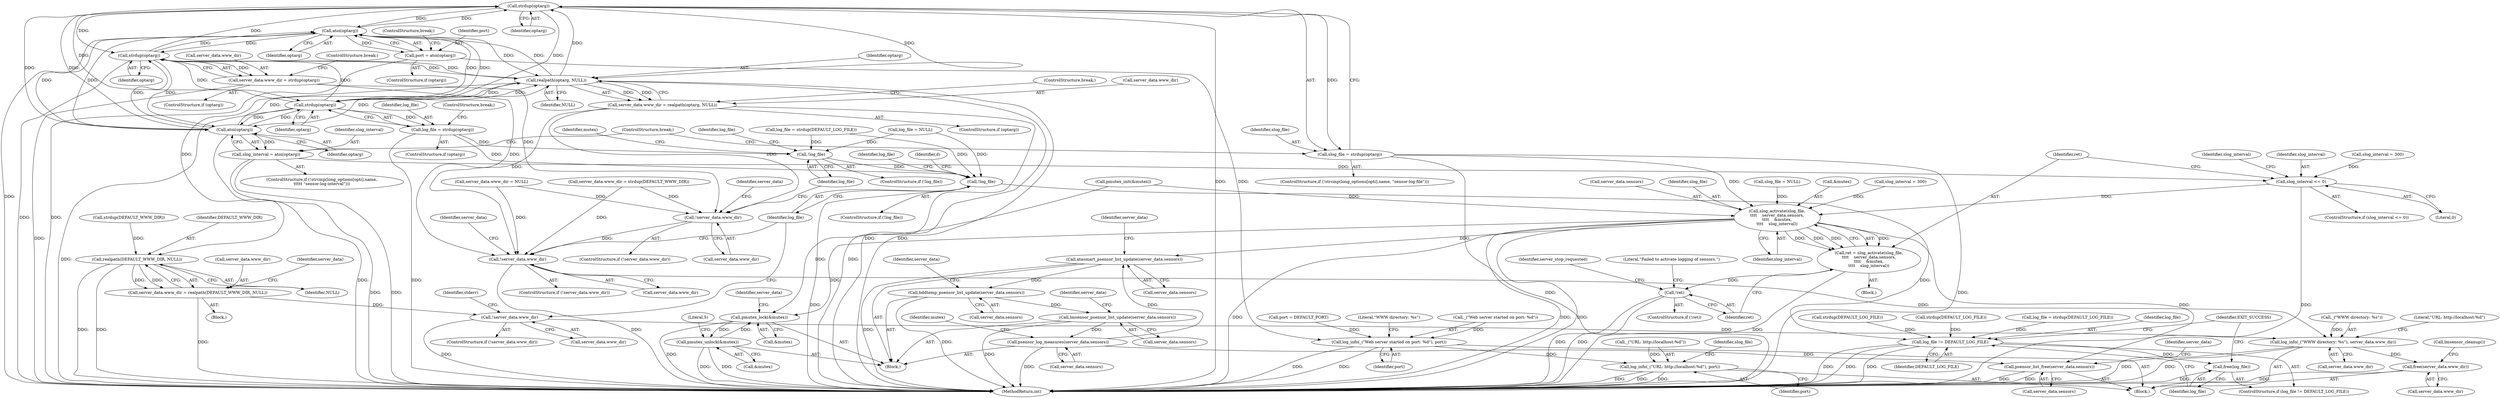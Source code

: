 digraph "0_wpitchoune_8b10426dcc0246c1712a99460dd470dcb1cc4d9c_0@API" {
"1000229" [label="(Call,strdup(optarg))"];
"1000186" [label="(Call,atoi(optarg))"];
"1000178" [label="(Call,strdup(optarg))"];
"1000229" [label="(Call,strdup(optarg))"];
"1000201" [label="(Call,realpath(optarg, NULL))"];
"1000214" [label="(Call,strdup(optarg))"];
"1000243" [label="(Call,atoi(optarg))"];
"1000174" [label="(Call,server_data.www_dir = strdup(optarg))"];
"1000267" [label="(Call,!server_data.www_dir)"];
"1000290" [label="(Call,!server_data.www_dir)"];
"1000334" [label="(Call,log_info(_(\"WWW directory: %s\"), server_data.www_dir))"];
"1000418" [label="(Call,free(server_data.www_dir))"];
"1000184" [label="(Call,port = atoi(optarg))"];
"1000330" [label="(Call,log_info(_(\"Web server started on port: %d\"), port))"];
"1000340" [label="(Call,log_info(_(\"URL: http://localhost:%d\"), port))"];
"1000197" [label="(Call,server_data.www_dir = realpath(optarg, NULL))"];
"1000212" [label="(Call,log_file = strdup(optarg))"];
"1000278" [label="(Call,!log_file)"];
"1000315" [label="(Call,!log_file)"];
"1000425" [label="(Call,log_file != DEFAULT_LOG_FILE)"];
"1000428" [label="(Call,free(log_file))"];
"1000227" [label="(Call,slog_file = strdup(optarg))"];
"1000356" [label="(Call,slog_activate(slog_file,\n\t\t\t\t    server_data.sensors,\n\t\t\t\t    &mutex,\n\t\t\t\t    slog_interval))"];
"1000354" [label="(Call,ret = slog_activate(slog_file,\n\t\t\t\t    server_data.sensors,\n\t\t\t\t    &mutex,\n\t\t\t\t    slog_interval))"];
"1000365" [label="(Call,!ret)"];
"1000374" [label="(Call,pmutex_lock(&mutex))"];
"1000402" [label="(Call,pmutex_unlock(&mutex))"];
"1000386" [label="(Call,atasmart_psensor_list_update(server_data.sensors))"];
"1000390" [label="(Call,hddtemp_psensor_list_update(server_data.sensors))"];
"1000394" [label="(Call,lmsensor_psensor_list_update(server_data.sensors))"];
"1000398" [label="(Call,psensor_log_measures(server_data.sensors))"];
"1000410" [label="(Call,psensor_list_free(server_data.sensors))"];
"1000241" [label="(Call,slog_interval = atoi(optarg))"];
"1000348" [label="(Call,slog_interval <= 0)"];
"1000299" [label="(Call,realpath(DEFAULT_WWW_DIR, NULL))"];
"1000295" [label="(Call,server_data.www_dir = realpath(DEFAULT_WWW_DIR, NULL))"];
"1000303" [label="(Call,!server_data.www_dir)"];
"1000182" [label="(ControlStructure,if (optarg))"];
"1000242" [label="(Identifier,slog_interval)"];
"1000243" [label="(Call,atoi(optarg))"];
"1000349" [label="(Identifier,slog_interval)"];
"1000315" [label="(Call,!log_file)"];
"1000314" [label="(ControlStructure,if (!log_file))"];
"1000186" [label="(Call,atoi(optarg))"];
"1000273" [label="(Identifier,server_data)"];
"1000232" [label="(ControlStructure,if (!strcmp(long_options[opti].name,\n\t\t\t\t\t \"sensor-log-interval\")))"];
"1000422" [label="(Call,lmsensor_cleanup())"];
"1000212" [label="(Call,log_file = strdup(optarg))"];
"1000386" [label="(Call,atasmart_psensor_list_update(server_data.sensors))"];
"1000373" [label="(Block,)"];
"1000380" [label="(Identifier,server_data)"];
"1000301" [label="(Identifier,NULL)"];
"1000277" [label="(ControlStructure,if (!log_file))"];
"1000213" [label="(Identifier,log_file)"];
"1000210" [label="(ControlStructure,if (optarg))"];
"1000290" [label="(Call,!server_data.www_dir)"];
"1000271" [label="(Call,server_data.www_dir = strdup(DEFAULT_WWW_DIR))"];
"1000390" [label="(Call,hddtemp_psensor_list_update(server_data.sensors))"];
"1000346" [label="(Block,)"];
"1000404" [label="(Identifier,mutex)"];
"1000178" [label="(Call,strdup(optarg))"];
"1000410" [label="(Call,psensor_list_free(server_data.sensors))"];
"1000402" [label="(Call,pmutex_unlock(&mutex))"];
"1000304" [label="(Call,server_data.www_dir)"];
"1000228" [label="(Identifier,slog_file)"];
"1000275" [label="(Call,strdup(DEFAULT_WWW_DIR))"];
"1000241" [label="(Call,slog_interval = atoi(optarg))"];
"1000426" [label="(Identifier,log_file)"];
"1000195" [label="(ControlStructure,if (optarg))"];
"1000179" [label="(Identifier,optarg)"];
"1000145" [label="(Call,slog_interval = 300)"];
"1000356" [label="(Call,slog_activate(slog_file,\n\t\t\t\t    server_data.sensors,\n\t\t\t\t    &mutex,\n\t\t\t\t    slog_interval))"];
"1000431" [label="(Identifier,EXIT_SUCCESS)"];
"1000395" [label="(Call,server_data.sensors)"];
"1000352" [label="(Identifier,slog_interval)"];
"1000227" [label="(Call,slog_file = strdup(optarg))"];
"1000319" [label="(Call,strdup(DEFAULT_LOG_FILE))"];
"1000334" [label="(Call,log_info(_(\"WWW directory: %s\"), server_data.www_dir))"];
"1000335" [label="(Call,_(\"WWW directory: %s\"))"];
"1000297" [label="(Identifier,server_data)"];
"1000291" [label="(Call,server_data.www_dir)"];
"1000331" [label="(Call,_(\"Web server started on port: %d\"))"];
"1000398" [label="(Call,psensor_log_measures(server_data.sensors))"];
"1000215" [label="(Identifier,optarg)"];
"1000323" [label="(Identifier,d)"];
"1000340" [label="(Call,log_info(_(\"URL: http://localhost:%d\"), port))"];
"1000432" [label="(MethodReturn,int)"];
"1000142" [label="(Call,slog_file = NULL)"];
"1000406" [label="(Literal,5)"];
"1000309" [label="(Identifier,stderr)"];
"1000216" [label="(ControlStructure,break;)"];
"1000245" [label="(ControlStructure,break;)"];
"1000375" [label="(Call,&mutex)"];
"1000341" [label="(Call,_(\"URL: http://localhost:%d\"))"];
"1000428" [label="(Call,free(log_file))"];
"1000244" [label="(Identifier,optarg)"];
"1000400" [label="(Identifier,server_data)"];
"1000365" [label="(Call,!ret)"];
"1000343" [label="(Identifier,port)"];
"1000361" [label="(Call,&mutex)"];
"1000351" [label="(Call,slog_interval = 300)"];
"1000425" [label="(Call,log_file != DEFAULT_LOG_FILE)"];
"1000318" [label="(Identifier,log_file)"];
"1000296" [label="(Call,server_data.www_dir)"];
"1000279" [label="(Identifier,log_file)"];
"1000348" [label="(Call,slog_interval <= 0)"];
"1000387" [label="(Call,server_data.sensors)"];
"1000175" [label="(Call,server_data.www_dir)"];
"1000330" [label="(Call,log_info(_(\"Web server started on port: %d\"), port))"];
"1000427" [label="(Identifier,DEFAULT_LOG_FILE)"];
"1000345" [label="(Identifier,slog_file)"];
"1000281" [label="(Identifier,log_file)"];
"1000294" [label="(Block,)"];
"1000372" [label="(Identifier,server_stop_requested)"];
"1000303" [label="(Call,!server_data.www_dir)"];
"1000104" [label="(Block,)"];
"1000204" [label="(ControlStructure,break;)"];
"1000305" [label="(Identifier,server_data)"];
"1000337" [label="(Call,server_data.www_dir)"];
"1000148" [label="(Call,port = DEFAULT_PORT)"];
"1000289" [label="(ControlStructure,if (!server_data.www_dir))"];
"1000354" [label="(Call,ret = slog_activate(slog_file,\n\t\t\t\t    server_data.sensors,\n\t\t\t\t    &mutex,\n\t\t\t\t    slog_interval))"];
"1000230" [label="(Identifier,optarg)"];
"1000299" [label="(Call,realpath(DEFAULT_WWW_DIR, NULL))"];
"1000300" [label="(Identifier,DEFAULT_WWW_DIR)"];
"1000127" [label="(Call,server_data.www_dir = NULL)"];
"1000282" [label="(Call,strdup(DEFAULT_LOG_FILE))"];
"1000347" [label="(ControlStructure,if (slog_interval <= 0))"];
"1000268" [label="(Call,server_data.www_dir)"];
"1000358" [label="(Call,server_data.sensors)"];
"1000280" [label="(Call,log_file = strdup(DEFAULT_LOG_FILE))"];
"1000174" [label="(Call,server_data.www_dir = strdup(optarg))"];
"1000317" [label="(Call,log_file = strdup(DEFAULT_LOG_FILE))"];
"1000336" [label="(Literal,\"WWW directory: %s\")"];
"1000394" [label="(Call,lmsensor_psensor_list_update(server_data.sensors))"];
"1000403" [label="(Call,&mutex)"];
"1000342" [label="(Literal,\"URL: http://localhost:%d\")"];
"1000392" [label="(Identifier,server_data)"];
"1000364" [label="(ControlStructure,if (!ret))"];
"1000369" [label="(Literal,\"Failed to activate logging of sensors.\")"];
"1000278" [label="(Call,!log_file)"];
"1000197" [label="(Call,server_data.www_dir = realpath(optarg, NULL))"];
"1000139" [label="(Call,log_file = NULL)"];
"1000188" [label="(ControlStructure,break;)"];
"1000198" [label="(Call,server_data.www_dir)"];
"1000355" [label="(Identifier,ret)"];
"1000374" [label="(Call,pmutex_lock(&mutex))"];
"1000316" [label="(Identifier,log_file)"];
"1000267" [label="(Call,!server_data.www_dir)"];
"1000411" [label="(Call,server_data.sensors)"];
"1000424" [label="(ControlStructure,if (log_file != DEFAULT_LOG_FILE))"];
"1000416" [label="(Identifier,server_data)"];
"1000180" [label="(ControlStructure,break;)"];
"1000284" [label="(Call,pmutex_init(&mutex))"];
"1000295" [label="(Call,server_data.www_dir = realpath(DEFAULT_WWW_DIR, NULL))"];
"1000286" [label="(Identifier,mutex)"];
"1000184" [label="(Call,port = atoi(optarg))"];
"1000418" [label="(Call,free(server_data.www_dir))"];
"1000214" [label="(Call,strdup(optarg))"];
"1000203" [label="(Identifier,NULL)"];
"1000391" [label="(Call,server_data.sensors)"];
"1000419" [label="(Call,server_data.www_dir)"];
"1000396" [label="(Identifier,server_data)"];
"1000229" [label="(Call,strdup(optarg))"];
"1000266" [label="(ControlStructure,if (!server_data.www_dir))"];
"1000187" [label="(Identifier,optarg)"];
"1000429" [label="(Identifier,log_file)"];
"1000202" [label="(Identifier,optarg)"];
"1000350" [label="(Literal,0)"];
"1000399" [label="(Call,server_data.sensors)"];
"1000201" [label="(Call,realpath(optarg, NULL))"];
"1000357" [label="(Identifier,slog_file)"];
"1000333" [label="(Identifier,port)"];
"1000218" [label="(ControlStructure,if (!strcmp(long_options[opti].name, \"sensor-log-file\")))"];
"1000172" [label="(ControlStructure,if (optarg))"];
"1000185" [label="(Identifier,port)"];
"1000363" [label="(Identifier,slog_interval)"];
"1000302" [label="(ControlStructure,if (!server_data.www_dir))"];
"1000366" [label="(Identifier,ret)"];
"1000229" -> "1000227"  [label="AST: "];
"1000229" -> "1000230"  [label="CFG: "];
"1000230" -> "1000229"  [label="AST: "];
"1000227" -> "1000229"  [label="CFG: "];
"1000229" -> "1000432"  [label="DDG: "];
"1000229" -> "1000178"  [label="DDG: "];
"1000229" -> "1000186"  [label="DDG: "];
"1000229" -> "1000201"  [label="DDG: "];
"1000229" -> "1000214"  [label="DDG: "];
"1000229" -> "1000227"  [label="DDG: "];
"1000186" -> "1000229"  [label="DDG: "];
"1000178" -> "1000229"  [label="DDG: "];
"1000201" -> "1000229"  [label="DDG: "];
"1000214" -> "1000229"  [label="DDG: "];
"1000243" -> "1000229"  [label="DDG: "];
"1000229" -> "1000243"  [label="DDG: "];
"1000186" -> "1000184"  [label="AST: "];
"1000186" -> "1000187"  [label="CFG: "];
"1000187" -> "1000186"  [label="AST: "];
"1000184" -> "1000186"  [label="CFG: "];
"1000186" -> "1000432"  [label="DDG: "];
"1000186" -> "1000178"  [label="DDG: "];
"1000186" -> "1000184"  [label="DDG: "];
"1000178" -> "1000186"  [label="DDG: "];
"1000201" -> "1000186"  [label="DDG: "];
"1000214" -> "1000186"  [label="DDG: "];
"1000243" -> "1000186"  [label="DDG: "];
"1000186" -> "1000201"  [label="DDG: "];
"1000186" -> "1000214"  [label="DDG: "];
"1000186" -> "1000243"  [label="DDG: "];
"1000178" -> "1000174"  [label="AST: "];
"1000178" -> "1000179"  [label="CFG: "];
"1000179" -> "1000178"  [label="AST: "];
"1000174" -> "1000178"  [label="CFG: "];
"1000178" -> "1000432"  [label="DDG: "];
"1000178" -> "1000174"  [label="DDG: "];
"1000201" -> "1000178"  [label="DDG: "];
"1000214" -> "1000178"  [label="DDG: "];
"1000243" -> "1000178"  [label="DDG: "];
"1000178" -> "1000201"  [label="DDG: "];
"1000178" -> "1000214"  [label="DDG: "];
"1000178" -> "1000243"  [label="DDG: "];
"1000201" -> "1000197"  [label="AST: "];
"1000201" -> "1000203"  [label="CFG: "];
"1000202" -> "1000201"  [label="AST: "];
"1000203" -> "1000201"  [label="AST: "];
"1000197" -> "1000201"  [label="CFG: "];
"1000201" -> "1000432"  [label="DDG: "];
"1000201" -> "1000432"  [label="DDG: "];
"1000201" -> "1000197"  [label="DDG: "];
"1000201" -> "1000197"  [label="DDG: "];
"1000214" -> "1000201"  [label="DDG: "];
"1000243" -> "1000201"  [label="DDG: "];
"1000201" -> "1000214"  [label="DDG: "];
"1000201" -> "1000243"  [label="DDG: "];
"1000201" -> "1000299"  [label="DDG: "];
"1000214" -> "1000212"  [label="AST: "];
"1000214" -> "1000215"  [label="CFG: "];
"1000215" -> "1000214"  [label="AST: "];
"1000212" -> "1000214"  [label="CFG: "];
"1000214" -> "1000432"  [label="DDG: "];
"1000214" -> "1000212"  [label="DDG: "];
"1000243" -> "1000214"  [label="DDG: "];
"1000214" -> "1000243"  [label="DDG: "];
"1000243" -> "1000241"  [label="AST: "];
"1000243" -> "1000244"  [label="CFG: "];
"1000244" -> "1000243"  [label="AST: "];
"1000241" -> "1000243"  [label="CFG: "];
"1000243" -> "1000432"  [label="DDG: "];
"1000243" -> "1000241"  [label="DDG: "];
"1000174" -> "1000172"  [label="AST: "];
"1000175" -> "1000174"  [label="AST: "];
"1000180" -> "1000174"  [label="CFG: "];
"1000174" -> "1000432"  [label="DDG: "];
"1000174" -> "1000267"  [label="DDG: "];
"1000174" -> "1000290"  [label="DDG: "];
"1000267" -> "1000266"  [label="AST: "];
"1000267" -> "1000268"  [label="CFG: "];
"1000268" -> "1000267"  [label="AST: "];
"1000273" -> "1000267"  [label="CFG: "];
"1000279" -> "1000267"  [label="CFG: "];
"1000197" -> "1000267"  [label="DDG: "];
"1000127" -> "1000267"  [label="DDG: "];
"1000271" -> "1000267"  [label="DDG: "];
"1000267" -> "1000290"  [label="DDG: "];
"1000290" -> "1000289"  [label="AST: "];
"1000290" -> "1000291"  [label="CFG: "];
"1000291" -> "1000290"  [label="AST: "];
"1000297" -> "1000290"  [label="CFG: "];
"1000316" -> "1000290"  [label="CFG: "];
"1000290" -> "1000432"  [label="DDG: "];
"1000197" -> "1000290"  [label="DDG: "];
"1000127" -> "1000290"  [label="DDG: "];
"1000271" -> "1000290"  [label="DDG: "];
"1000290" -> "1000334"  [label="DDG: "];
"1000334" -> "1000104"  [label="AST: "];
"1000334" -> "1000337"  [label="CFG: "];
"1000335" -> "1000334"  [label="AST: "];
"1000337" -> "1000334"  [label="AST: "];
"1000342" -> "1000334"  [label="CFG: "];
"1000334" -> "1000432"  [label="DDG: "];
"1000334" -> "1000432"  [label="DDG: "];
"1000335" -> "1000334"  [label="DDG: "];
"1000303" -> "1000334"  [label="DDG: "];
"1000334" -> "1000418"  [label="DDG: "];
"1000418" -> "1000104"  [label="AST: "];
"1000418" -> "1000419"  [label="CFG: "];
"1000419" -> "1000418"  [label="AST: "];
"1000422" -> "1000418"  [label="CFG: "];
"1000418" -> "1000432"  [label="DDG: "];
"1000184" -> "1000182"  [label="AST: "];
"1000185" -> "1000184"  [label="AST: "];
"1000188" -> "1000184"  [label="CFG: "];
"1000184" -> "1000432"  [label="DDG: "];
"1000184" -> "1000330"  [label="DDG: "];
"1000330" -> "1000104"  [label="AST: "];
"1000330" -> "1000333"  [label="CFG: "];
"1000331" -> "1000330"  [label="AST: "];
"1000333" -> "1000330"  [label="AST: "];
"1000336" -> "1000330"  [label="CFG: "];
"1000330" -> "1000432"  [label="DDG: "];
"1000330" -> "1000432"  [label="DDG: "];
"1000331" -> "1000330"  [label="DDG: "];
"1000148" -> "1000330"  [label="DDG: "];
"1000330" -> "1000340"  [label="DDG: "];
"1000340" -> "1000104"  [label="AST: "];
"1000340" -> "1000343"  [label="CFG: "];
"1000341" -> "1000340"  [label="AST: "];
"1000343" -> "1000340"  [label="AST: "];
"1000345" -> "1000340"  [label="CFG: "];
"1000340" -> "1000432"  [label="DDG: "];
"1000340" -> "1000432"  [label="DDG: "];
"1000340" -> "1000432"  [label="DDG: "];
"1000341" -> "1000340"  [label="DDG: "];
"1000197" -> "1000195"  [label="AST: "];
"1000198" -> "1000197"  [label="AST: "];
"1000204" -> "1000197"  [label="CFG: "];
"1000197" -> "1000432"  [label="DDG: "];
"1000212" -> "1000210"  [label="AST: "];
"1000213" -> "1000212"  [label="AST: "];
"1000216" -> "1000212"  [label="CFG: "];
"1000212" -> "1000432"  [label="DDG: "];
"1000212" -> "1000278"  [label="DDG: "];
"1000212" -> "1000315"  [label="DDG: "];
"1000278" -> "1000277"  [label="AST: "];
"1000278" -> "1000279"  [label="CFG: "];
"1000279" -> "1000278"  [label="AST: "];
"1000281" -> "1000278"  [label="CFG: "];
"1000286" -> "1000278"  [label="CFG: "];
"1000139" -> "1000278"  [label="DDG: "];
"1000280" -> "1000278"  [label="DDG: "];
"1000278" -> "1000315"  [label="DDG: "];
"1000315" -> "1000314"  [label="AST: "];
"1000315" -> "1000316"  [label="CFG: "];
"1000316" -> "1000315"  [label="AST: "];
"1000318" -> "1000315"  [label="CFG: "];
"1000323" -> "1000315"  [label="CFG: "];
"1000315" -> "1000432"  [label="DDG: "];
"1000139" -> "1000315"  [label="DDG: "];
"1000280" -> "1000315"  [label="DDG: "];
"1000315" -> "1000425"  [label="DDG: "];
"1000425" -> "1000424"  [label="AST: "];
"1000425" -> "1000427"  [label="CFG: "];
"1000426" -> "1000425"  [label="AST: "];
"1000427" -> "1000425"  [label="AST: "];
"1000429" -> "1000425"  [label="CFG: "];
"1000431" -> "1000425"  [label="CFG: "];
"1000425" -> "1000432"  [label="DDG: "];
"1000425" -> "1000432"  [label="DDG: "];
"1000425" -> "1000432"  [label="DDG: "];
"1000317" -> "1000425"  [label="DDG: "];
"1000319" -> "1000425"  [label="DDG: "];
"1000282" -> "1000425"  [label="DDG: "];
"1000425" -> "1000428"  [label="DDG: "];
"1000428" -> "1000424"  [label="AST: "];
"1000428" -> "1000429"  [label="CFG: "];
"1000429" -> "1000428"  [label="AST: "];
"1000431" -> "1000428"  [label="CFG: "];
"1000428" -> "1000432"  [label="DDG: "];
"1000227" -> "1000218"  [label="AST: "];
"1000228" -> "1000227"  [label="AST: "];
"1000245" -> "1000227"  [label="CFG: "];
"1000227" -> "1000432"  [label="DDG: "];
"1000227" -> "1000432"  [label="DDG: "];
"1000227" -> "1000356"  [label="DDG: "];
"1000356" -> "1000354"  [label="AST: "];
"1000356" -> "1000363"  [label="CFG: "];
"1000357" -> "1000356"  [label="AST: "];
"1000358" -> "1000356"  [label="AST: "];
"1000361" -> "1000356"  [label="AST: "];
"1000363" -> "1000356"  [label="AST: "];
"1000354" -> "1000356"  [label="CFG: "];
"1000356" -> "1000432"  [label="DDG: "];
"1000356" -> "1000432"  [label="DDG: "];
"1000356" -> "1000432"  [label="DDG: "];
"1000356" -> "1000354"  [label="DDG: "];
"1000356" -> "1000354"  [label="DDG: "];
"1000356" -> "1000354"  [label="DDG: "];
"1000356" -> "1000354"  [label="DDG: "];
"1000142" -> "1000356"  [label="DDG: "];
"1000284" -> "1000356"  [label="DDG: "];
"1000348" -> "1000356"  [label="DDG: "];
"1000351" -> "1000356"  [label="DDG: "];
"1000356" -> "1000374"  [label="DDG: "];
"1000356" -> "1000386"  [label="DDG: "];
"1000356" -> "1000410"  [label="DDG: "];
"1000354" -> "1000346"  [label="AST: "];
"1000355" -> "1000354"  [label="AST: "];
"1000366" -> "1000354"  [label="CFG: "];
"1000354" -> "1000432"  [label="DDG: "];
"1000354" -> "1000365"  [label="DDG: "];
"1000365" -> "1000364"  [label="AST: "];
"1000365" -> "1000366"  [label="CFG: "];
"1000366" -> "1000365"  [label="AST: "];
"1000369" -> "1000365"  [label="CFG: "];
"1000372" -> "1000365"  [label="CFG: "];
"1000365" -> "1000432"  [label="DDG: "];
"1000365" -> "1000432"  [label="DDG: "];
"1000374" -> "1000373"  [label="AST: "];
"1000374" -> "1000375"  [label="CFG: "];
"1000375" -> "1000374"  [label="AST: "];
"1000380" -> "1000374"  [label="CFG: "];
"1000374" -> "1000432"  [label="DDG: "];
"1000402" -> "1000374"  [label="DDG: "];
"1000284" -> "1000374"  [label="DDG: "];
"1000374" -> "1000402"  [label="DDG: "];
"1000402" -> "1000373"  [label="AST: "];
"1000402" -> "1000403"  [label="CFG: "];
"1000403" -> "1000402"  [label="AST: "];
"1000406" -> "1000402"  [label="CFG: "];
"1000402" -> "1000432"  [label="DDG: "];
"1000402" -> "1000432"  [label="DDG: "];
"1000386" -> "1000373"  [label="AST: "];
"1000386" -> "1000387"  [label="CFG: "];
"1000387" -> "1000386"  [label="AST: "];
"1000392" -> "1000386"  [label="CFG: "];
"1000386" -> "1000432"  [label="DDG: "];
"1000398" -> "1000386"  [label="DDG: "];
"1000386" -> "1000390"  [label="DDG: "];
"1000390" -> "1000373"  [label="AST: "];
"1000390" -> "1000391"  [label="CFG: "];
"1000391" -> "1000390"  [label="AST: "];
"1000396" -> "1000390"  [label="CFG: "];
"1000390" -> "1000432"  [label="DDG: "];
"1000390" -> "1000394"  [label="DDG: "];
"1000394" -> "1000373"  [label="AST: "];
"1000394" -> "1000395"  [label="CFG: "];
"1000395" -> "1000394"  [label="AST: "];
"1000400" -> "1000394"  [label="CFG: "];
"1000394" -> "1000432"  [label="DDG: "];
"1000394" -> "1000398"  [label="DDG: "];
"1000398" -> "1000373"  [label="AST: "];
"1000398" -> "1000399"  [label="CFG: "];
"1000399" -> "1000398"  [label="AST: "];
"1000404" -> "1000398"  [label="CFG: "];
"1000398" -> "1000432"  [label="DDG: "];
"1000398" -> "1000410"  [label="DDG: "];
"1000410" -> "1000104"  [label="AST: "];
"1000410" -> "1000411"  [label="CFG: "];
"1000411" -> "1000410"  [label="AST: "];
"1000416" -> "1000410"  [label="CFG: "];
"1000410" -> "1000432"  [label="DDG: "];
"1000410" -> "1000432"  [label="DDG: "];
"1000241" -> "1000232"  [label="AST: "];
"1000242" -> "1000241"  [label="AST: "];
"1000245" -> "1000241"  [label="CFG: "];
"1000241" -> "1000432"  [label="DDG: "];
"1000241" -> "1000432"  [label="DDG: "];
"1000241" -> "1000348"  [label="DDG: "];
"1000348" -> "1000347"  [label="AST: "];
"1000348" -> "1000350"  [label="CFG: "];
"1000349" -> "1000348"  [label="AST: "];
"1000350" -> "1000348"  [label="AST: "];
"1000352" -> "1000348"  [label="CFG: "];
"1000355" -> "1000348"  [label="CFG: "];
"1000348" -> "1000432"  [label="DDG: "];
"1000145" -> "1000348"  [label="DDG: "];
"1000299" -> "1000295"  [label="AST: "];
"1000299" -> "1000301"  [label="CFG: "];
"1000300" -> "1000299"  [label="AST: "];
"1000301" -> "1000299"  [label="AST: "];
"1000295" -> "1000299"  [label="CFG: "];
"1000299" -> "1000432"  [label="DDG: "];
"1000299" -> "1000432"  [label="DDG: "];
"1000299" -> "1000295"  [label="DDG: "];
"1000299" -> "1000295"  [label="DDG: "];
"1000275" -> "1000299"  [label="DDG: "];
"1000295" -> "1000294"  [label="AST: "];
"1000296" -> "1000295"  [label="AST: "];
"1000305" -> "1000295"  [label="CFG: "];
"1000295" -> "1000432"  [label="DDG: "];
"1000295" -> "1000303"  [label="DDG: "];
"1000303" -> "1000302"  [label="AST: "];
"1000303" -> "1000304"  [label="CFG: "];
"1000304" -> "1000303"  [label="AST: "];
"1000309" -> "1000303"  [label="CFG: "];
"1000316" -> "1000303"  [label="CFG: "];
"1000303" -> "1000432"  [label="DDG: "];
}

